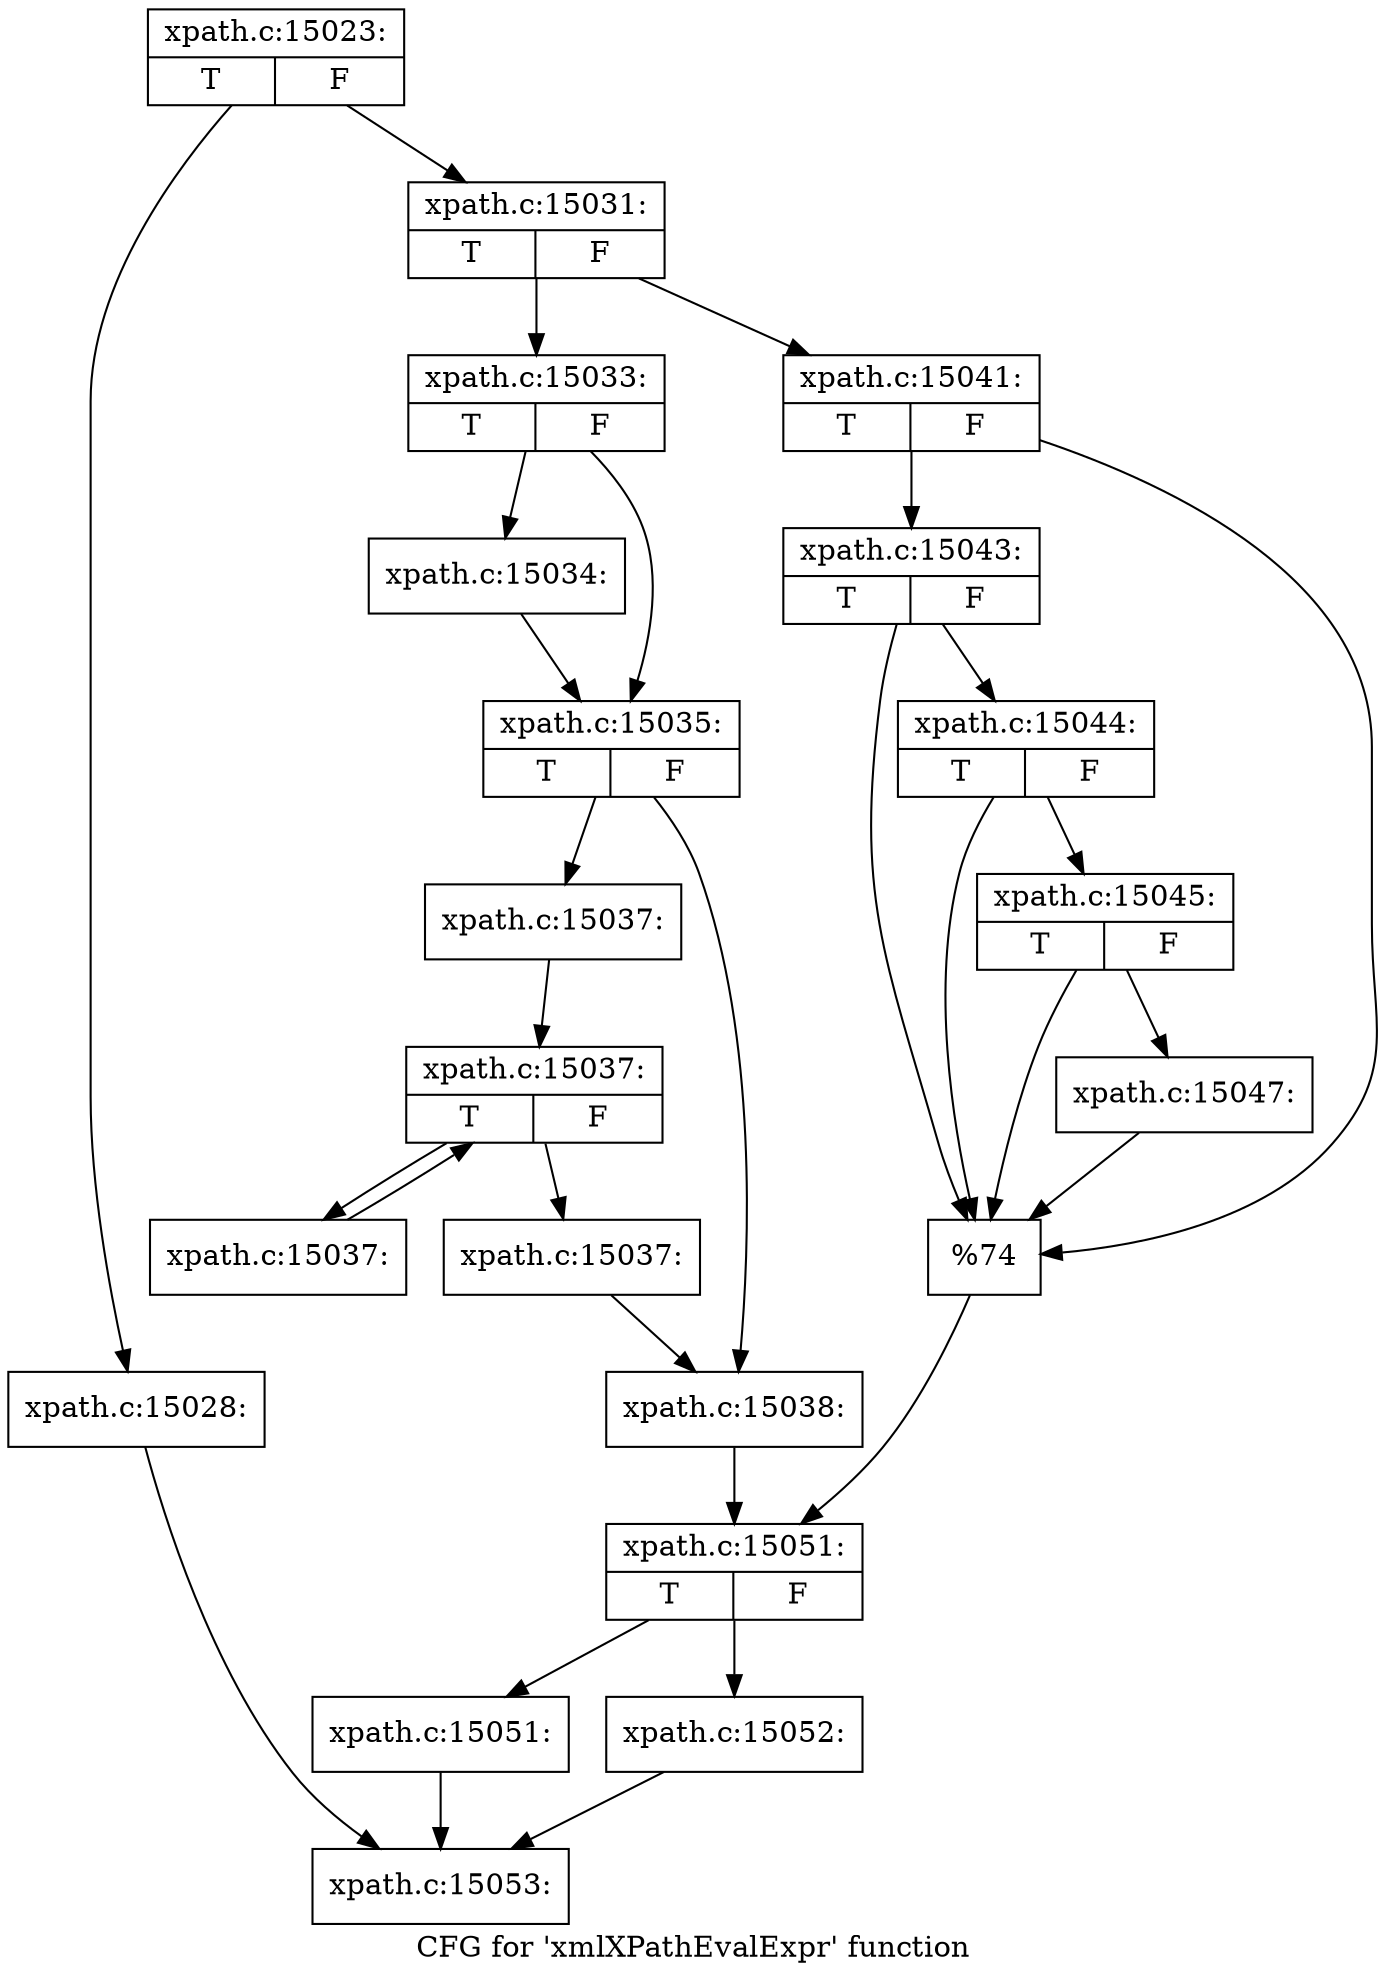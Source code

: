 digraph "CFG for 'xmlXPathEvalExpr' function" {
	label="CFG for 'xmlXPathEvalExpr' function";

	Node0x4c7e6f0 [shape=record,label="{xpath.c:15023:|{<s0>T|<s1>F}}"];
	Node0x4c7e6f0 -> Node0x4c76260;
	Node0x4c7e6f0 -> Node0x4c762b0;
	Node0x4c76260 [shape=record,label="{xpath.c:15028:}"];
	Node0x4c76260 -> Node0x4c74c30;
	Node0x4c762b0 [shape=record,label="{xpath.c:15031:|{<s0>T|<s1>F}}"];
	Node0x4c762b0 -> Node0x4c7f7c0;
	Node0x4c762b0 -> Node0x4c7f860;
	Node0x4c7f7c0 [shape=record,label="{xpath.c:15033:|{<s0>T|<s1>F}}"];
	Node0x4c7f7c0 -> Node0x4c7fc20;
	Node0x4c7f7c0 -> Node0x4c7fc70;
	Node0x4c7fc20 [shape=record,label="{xpath.c:15034:}"];
	Node0x4c7fc20 -> Node0x4c7fc70;
	Node0x4c7fc70 [shape=record,label="{xpath.c:15035:|{<s0>T|<s1>F}}"];
	Node0x4c7fc70 -> Node0x4c805e0;
	Node0x4c7fc70 -> Node0x4c80630;
	Node0x4c805e0 [shape=record,label="{xpath.c:15037:}"];
	Node0x4c805e0 -> Node0x4c80a40;
	Node0x4c80a40 [shape=record,label="{xpath.c:15037:|{<s0>T|<s1>F}}"];
	Node0x4c80a40 -> Node0x4c80fc0;
	Node0x4c80a40 -> Node0x4c80c00;
	Node0x4c80fc0 [shape=record,label="{xpath.c:15037:}"];
	Node0x4c80fc0 -> Node0x4c80a40;
	Node0x4c80c00 [shape=record,label="{xpath.c:15037:}"];
	Node0x4c80c00 -> Node0x4c80630;
	Node0x4c80630 [shape=record,label="{xpath.c:15038:}"];
	Node0x4c80630 -> Node0x4c7f810;
	Node0x4c7f860 [shape=record,label="{xpath.c:15041:|{<s0>T|<s1>F}}"];
	Node0x4c7f860 -> Node0x4c81880;
	Node0x4c7f860 -> Node0x4c81730;
	Node0x4c81880 [shape=record,label="{xpath.c:15043:|{<s0>T|<s1>F}}"];
	Node0x4c81880 -> Node0x4c81800;
	Node0x4c81880 -> Node0x4c81730;
	Node0x4c81800 [shape=record,label="{xpath.c:15044:|{<s0>T|<s1>F}}"];
	Node0x4c81800 -> Node0x4c81780;
	Node0x4c81800 -> Node0x4c81730;
	Node0x4c81780 [shape=record,label="{xpath.c:15045:|{<s0>T|<s1>F}}"];
	Node0x4c81780 -> Node0x4c816e0;
	Node0x4c81780 -> Node0x4c81730;
	Node0x4c816e0 [shape=record,label="{xpath.c:15047:}"];
	Node0x4c816e0 -> Node0x4c81730;
	Node0x4c81730 [shape=record,label="{%74}"];
	Node0x4c81730 -> Node0x4c7f810;
	Node0x4c7f810 [shape=record,label="{xpath.c:15051:|{<s0>T|<s1>F}}"];
	Node0x4c7f810 -> Node0x4c834a0;
	Node0x4c7f810 -> Node0x4c834f0;
	Node0x4c834a0 [shape=record,label="{xpath.c:15051:}"];
	Node0x4c834a0 -> Node0x4c74c30;
	Node0x4c834f0 [shape=record,label="{xpath.c:15052:}"];
	Node0x4c834f0 -> Node0x4c74c30;
	Node0x4c74c30 [shape=record,label="{xpath.c:15053:}"];
}
